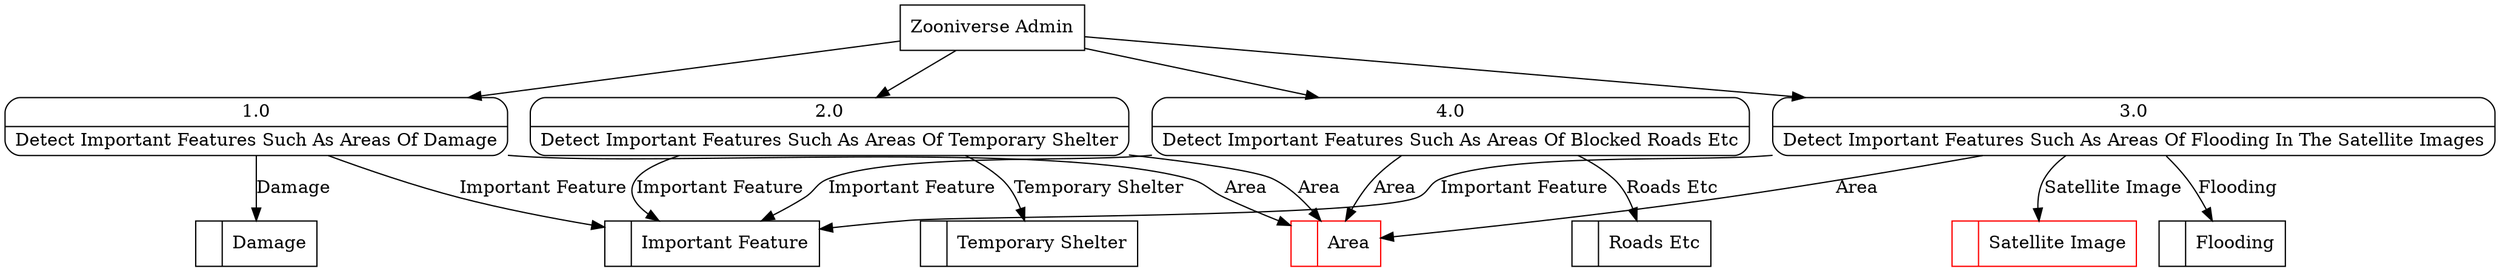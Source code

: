 digraph dfd2{ 
node[shape=record]
200 [label="<f0>  |<f1> Important Feature " ];
201 [label="<f0>  |<f1> Flooding " ];
202 [label="<f0>  |<f1> Area " color=red];
203 [label="<f0>  |<f1> Damage " ];
204 [label="<f0>  |<f1> Temporary Shelter " ];
205 [label="<f0>  |<f1> Satellite Image " color=red];
206 [label="<f0>  |<f1> Roads Etc " ];
207 [label="Zooniverse Admin" shape=box];
208 [label="{<f0> 1.0|<f1> Detect Important Features Such As Areas Of Damage }" shape=Mrecord];
209 [label="{<f0> 2.0|<f1> Detect Important Features Such As Areas Of Temporary Shelter }" shape=Mrecord];
210 [label="{<f0> 3.0|<f1> Detect Important Features Such As Areas Of Flooding In The Satellite Images }" shape=Mrecord];
211 [label="{<f0> 4.0|<f1> Detect Important Features Such As Areas Of Blocked Roads Etc }" shape=Mrecord];
207 -> 208
207 -> 209
207 -> 210
207 -> 211
208 -> 203 [label="Damage"]
208 -> 200 [label="Important Feature"]
208 -> 202 [label="Area"]
209 -> 204 [label="Temporary Shelter"]
209 -> 200 [label="Important Feature"]
209 -> 202 [label="Area"]
210 -> 200 [label="Important Feature"]
210 -> 202 [label="Area"]
210 -> 201 [label="Flooding"]
210 -> 205 [label="Satellite Image"]
211 -> 206 [label="Roads Etc"]
211 -> 200 [label="Important Feature"]
211 -> 202 [label="Area"]
}